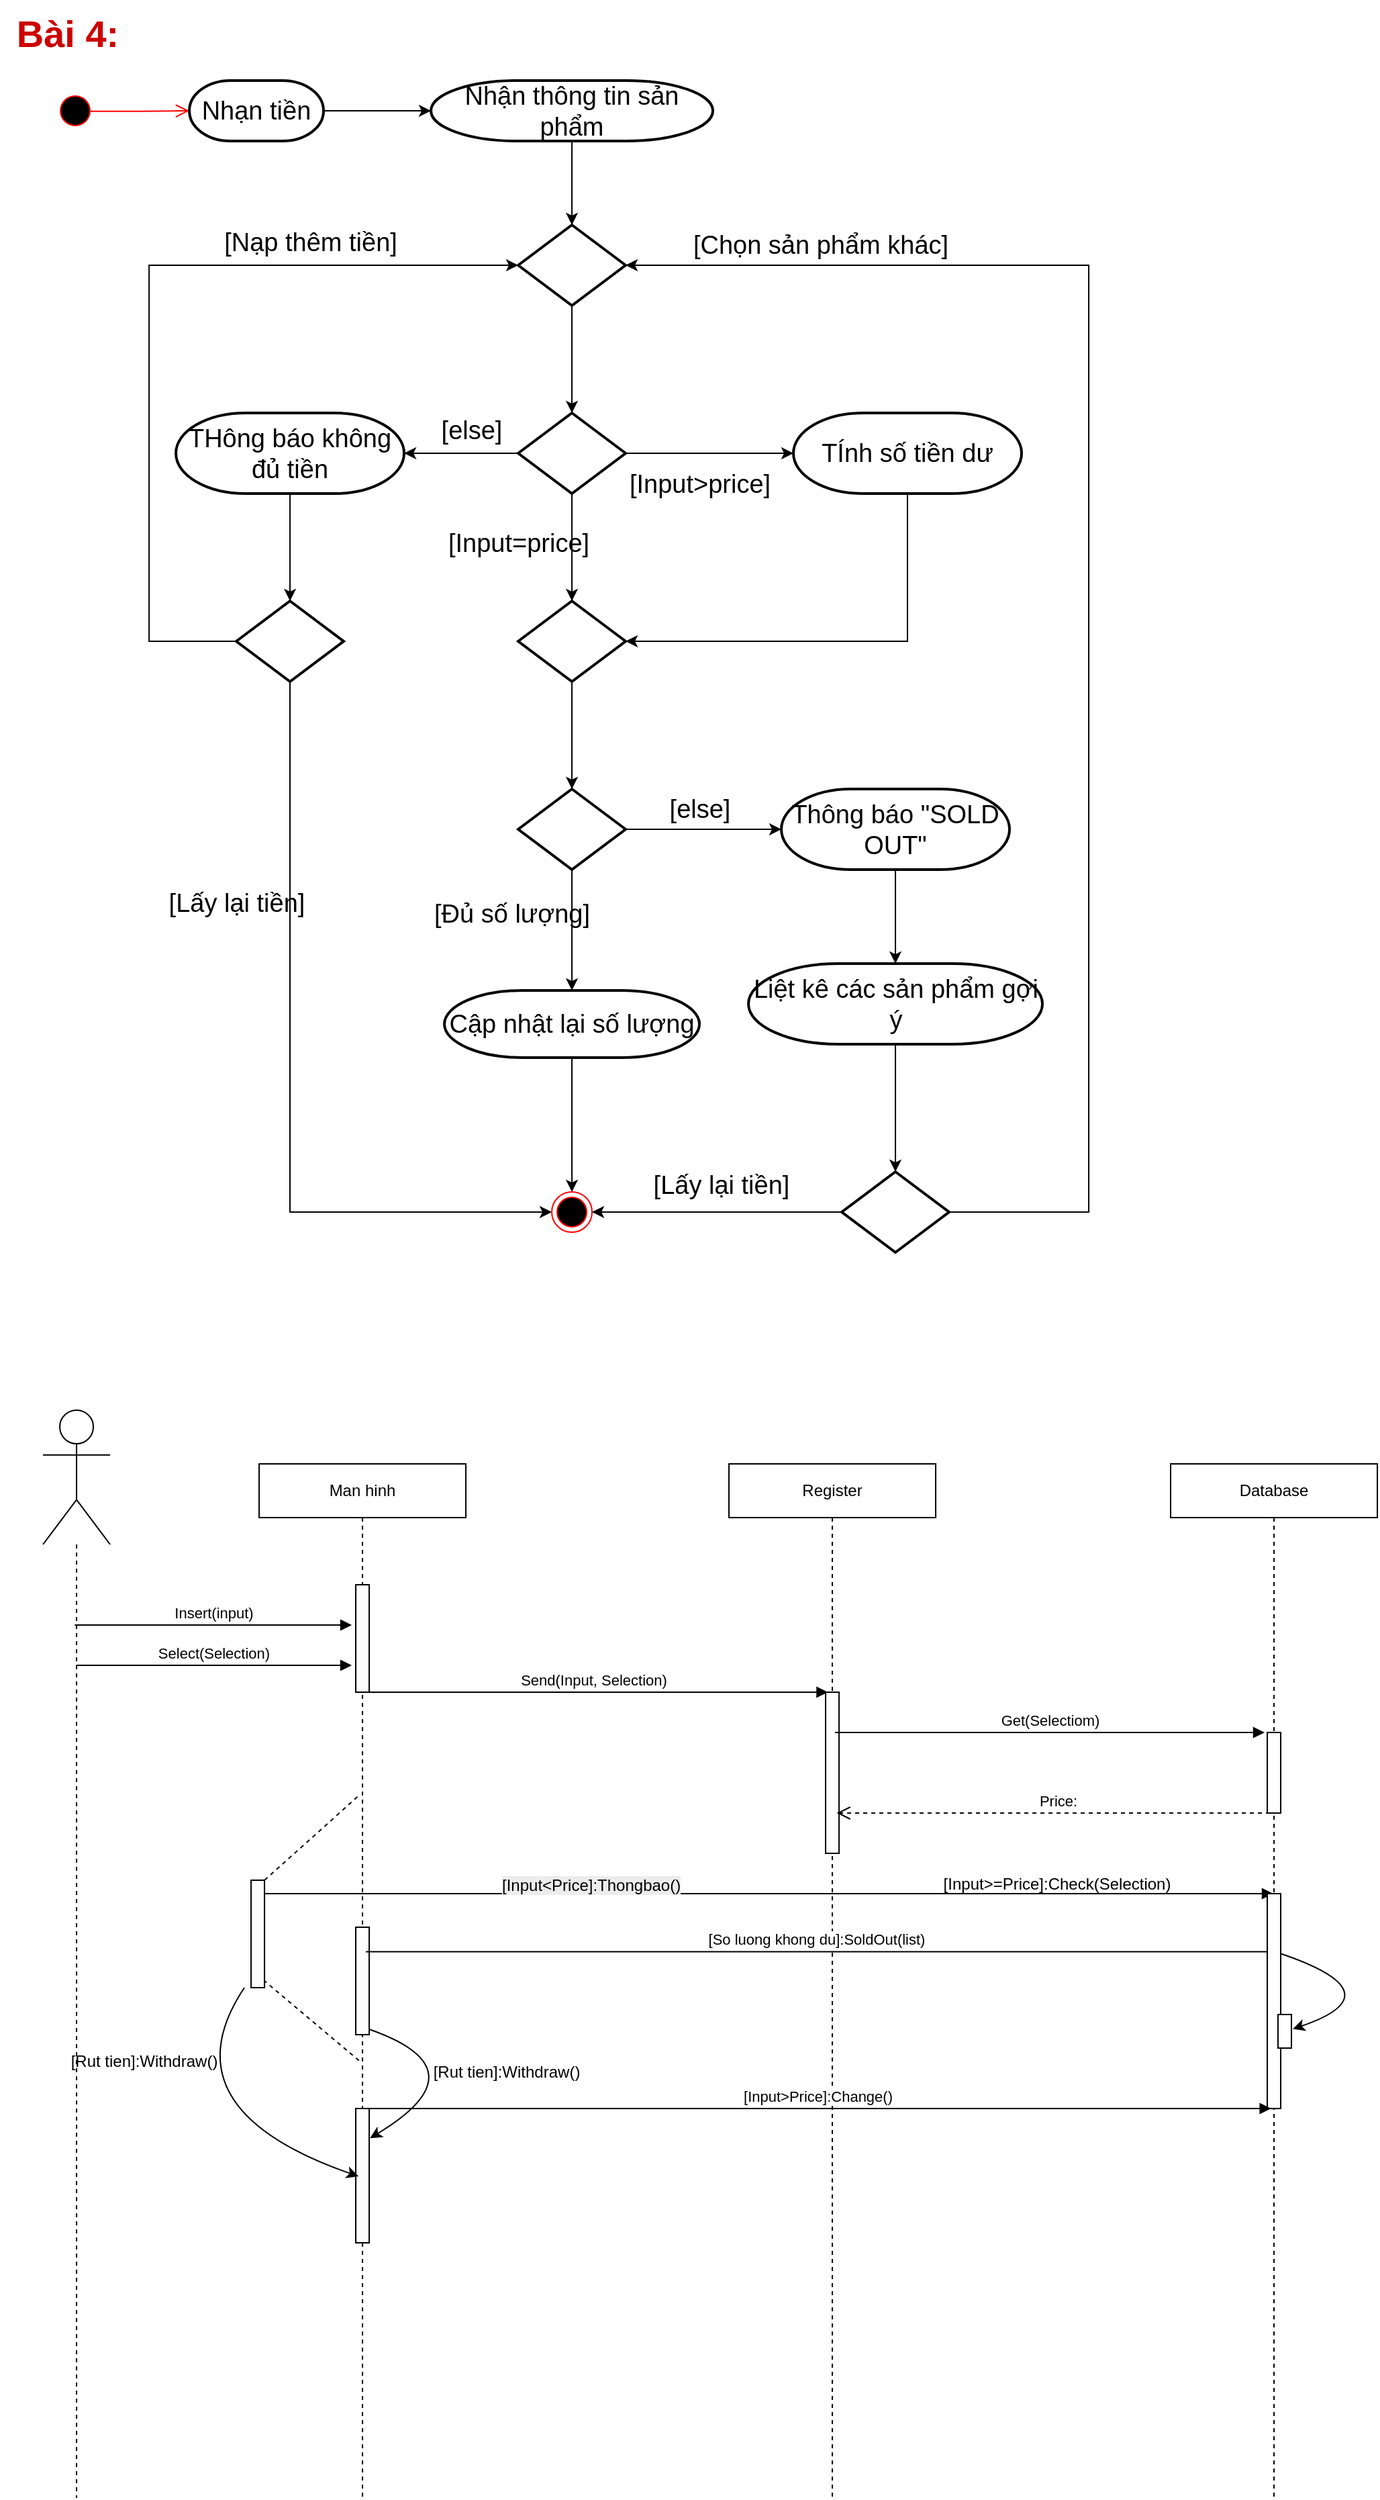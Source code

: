 <mxfile version="28.2.3">
  <diagram id="l6V5DA8_vvGLn7mXlS-g" name="BTMH-Bài 4">
    <mxGraphModel dx="902" dy="1633" grid="1" gridSize="10" guides="1" tooltips="1" connect="1" arrows="1" fold="1" page="1" pageScale="1" pageWidth="827" pageHeight="1169" math="0" shadow="0">
      <root>
        <mxCell id="0" />
        <mxCell id="1" parent="0" />
        <mxCell id="0zAoLy-4UUDyewcDd4B0-1" value="" style="curved=1;endArrow=classic;html=1;rounded=0;entryX=1.06;entryY=0.221;entryDx=0;entryDy=0;entryPerimeter=0;" parent="1" target="0zAoLy-4UUDyewcDd4B0-48" edge="1">
          <mxGeometry width="50" height="50" relative="1" as="geometry">
            <mxPoint x="482.03" y="520" as="sourcePoint" />
            <mxPoint x="493.03" y="577" as="targetPoint" />
            <Array as="points">
              <mxPoint x="482.03" y="520" />
              <mxPoint x="572.03" y="550" />
            </Array>
          </mxGeometry>
        </mxCell>
        <mxCell id="0zAoLy-4UUDyewcDd4B0-2" value="" style="ellipse;html=1;shape=startState;fillColor=#000000;strokeColor=#ff0000;fontSize=19;" parent="1" vertex="1">
          <mxGeometry x="251.03" y="-922.5" width="30" height="30" as="geometry" />
        </mxCell>
        <mxCell id="0zAoLy-4UUDyewcDd4B0-3" value="" style="edgeStyle=orthogonalEdgeStyle;html=1;verticalAlign=bottom;endArrow=open;endSize=8;strokeColor=#ff0000;rounded=0;exitX=0.881;exitY=0.513;exitDx=0;exitDy=0;exitPerimeter=0;fontSize=19;" parent="1" source="0zAoLy-4UUDyewcDd4B0-2" edge="1">
          <mxGeometry relative="1" as="geometry">
            <mxPoint x="351.03" y="-907.5" as="targetPoint" />
          </mxGeometry>
        </mxCell>
        <mxCell id="0zAoLy-4UUDyewcDd4B0-4" value="" style="edgeStyle=orthogonalEdgeStyle;rounded=0;orthogonalLoop=1;jettySize=auto;html=1;fontSize=19;" parent="1" source="0zAoLy-4UUDyewcDd4B0-5" target="0zAoLy-4UUDyewcDd4B0-7" edge="1">
          <mxGeometry relative="1" as="geometry" />
        </mxCell>
        <mxCell id="0zAoLy-4UUDyewcDd4B0-5" value="Nhạn tiền" style="strokeWidth=2;html=1;shape=mxgraph.flowchart.terminator;whiteSpace=wrap;fontSize=19;" parent="1" vertex="1">
          <mxGeometry x="351.03" y="-930" width="100" height="45" as="geometry" />
        </mxCell>
        <mxCell id="0zAoLy-4UUDyewcDd4B0-6" value="" style="edgeStyle=orthogonalEdgeStyle;rounded=0;orthogonalLoop=1;jettySize=auto;html=1;fontSize=19;" parent="1" source="0zAoLy-4UUDyewcDd4B0-7" target="0zAoLy-4UUDyewcDd4B0-9" edge="1">
          <mxGeometry relative="1" as="geometry" />
        </mxCell>
        <mxCell id="0zAoLy-4UUDyewcDd4B0-7" value="Nhận thông tin sản phẩm" style="strokeWidth=2;html=1;shape=mxgraph.flowchart.terminator;whiteSpace=wrap;fontSize=19;" parent="1" vertex="1">
          <mxGeometry x="531.03" y="-930" width="210" height="45" as="geometry" />
        </mxCell>
        <mxCell id="0zAoLy-4UUDyewcDd4B0-8" value="" style="edgeStyle=orthogonalEdgeStyle;rounded=0;orthogonalLoop=1;jettySize=auto;html=1;fontSize=19;" parent="1" source="0zAoLy-4UUDyewcDd4B0-9" target="0zAoLy-4UUDyewcDd4B0-13" edge="1">
          <mxGeometry relative="1" as="geometry" />
        </mxCell>
        <mxCell id="0zAoLy-4UUDyewcDd4B0-9" value="" style="rhombus;whiteSpace=wrap;html=1;strokeWidth=2;fontSize=19;" parent="1" vertex="1">
          <mxGeometry x="596.03" y="-822.5" width="80" height="60" as="geometry" />
        </mxCell>
        <mxCell id="0zAoLy-4UUDyewcDd4B0-10" value="" style="edgeStyle=orthogonalEdgeStyle;rounded=0;orthogonalLoop=1;jettySize=auto;html=1;fontSize=19;" parent="1" source="0zAoLy-4UUDyewcDd4B0-13" target="0zAoLy-4UUDyewcDd4B0-15" edge="1">
          <mxGeometry relative="1" as="geometry" />
        </mxCell>
        <mxCell id="0zAoLy-4UUDyewcDd4B0-11" value="" style="edgeStyle=orthogonalEdgeStyle;rounded=0;orthogonalLoop=1;jettySize=auto;html=1;fontSize=19;" parent="1" source="0zAoLy-4UUDyewcDd4B0-13" target="0zAoLy-4UUDyewcDd4B0-20" edge="1">
          <mxGeometry relative="1" as="geometry" />
        </mxCell>
        <mxCell id="0zAoLy-4UUDyewcDd4B0-12" value="" style="edgeStyle=orthogonalEdgeStyle;rounded=0;orthogonalLoop=1;jettySize=auto;html=1;fontSize=19;" parent="1" source="0zAoLy-4UUDyewcDd4B0-13" target="0zAoLy-4UUDyewcDd4B0-22" edge="1">
          <mxGeometry relative="1" as="geometry" />
        </mxCell>
        <mxCell id="0zAoLy-4UUDyewcDd4B0-13" value="" style="rhombus;whiteSpace=wrap;html=1;strokeWidth=2;fontSize=19;" parent="1" vertex="1">
          <mxGeometry x="596.03" y="-682.5" width="80" height="60" as="geometry" />
        </mxCell>
        <mxCell id="0zAoLy-4UUDyewcDd4B0-14" value="" style="edgeStyle=orthogonalEdgeStyle;rounded=0;orthogonalLoop=1;jettySize=auto;html=1;fontSize=19;" parent="1" source="0zAoLy-4UUDyewcDd4B0-15" target="0zAoLy-4UUDyewcDd4B0-18" edge="1">
          <mxGeometry relative="1" as="geometry" />
        </mxCell>
        <mxCell id="0zAoLy-4UUDyewcDd4B0-15" value="" style="rhombus;whiteSpace=wrap;html=1;strokeWidth=2;fontSize=19;" parent="1" vertex="1">
          <mxGeometry x="596.03" y="-542.5" width="80" height="60" as="geometry" />
        </mxCell>
        <mxCell id="0zAoLy-4UUDyewcDd4B0-16" value="" style="edgeStyle=orthogonalEdgeStyle;rounded=0;orthogonalLoop=1;jettySize=auto;html=1;fontSize=19;" parent="1" source="0zAoLy-4UUDyewcDd4B0-18" target="0zAoLy-4UUDyewcDd4B0-27" edge="1">
          <mxGeometry relative="1" as="geometry" />
        </mxCell>
        <mxCell id="0zAoLy-4UUDyewcDd4B0-17" value="" style="edgeStyle=orthogonalEdgeStyle;rounded=0;orthogonalLoop=1;jettySize=auto;html=1;fontSize=19;" parent="1" source="0zAoLy-4UUDyewcDd4B0-18" target="0zAoLy-4UUDyewcDd4B0-30" edge="1">
          <mxGeometry relative="1" as="geometry" />
        </mxCell>
        <mxCell id="0zAoLy-4UUDyewcDd4B0-18" value="" style="rhombus;whiteSpace=wrap;html=1;strokeWidth=2;fontSize=19;" parent="1" vertex="1">
          <mxGeometry x="596.03" y="-402.5" width="80" height="60" as="geometry" />
        </mxCell>
        <mxCell id="0zAoLy-4UUDyewcDd4B0-19" value="" style="edgeStyle=orthogonalEdgeStyle;rounded=0;orthogonalLoop=1;jettySize=auto;html=1;entryX=1;entryY=0.5;entryDx=0;entryDy=0;fontSize=19;" parent="1" source="0zAoLy-4UUDyewcDd4B0-20" target="0zAoLy-4UUDyewcDd4B0-15" edge="1">
          <mxGeometry relative="1" as="geometry">
            <mxPoint x="886.03" y="-542.5" as="targetPoint" />
            <Array as="points">
              <mxPoint x="886.03" y="-512.5" />
            </Array>
          </mxGeometry>
        </mxCell>
        <mxCell id="0zAoLy-4UUDyewcDd4B0-20" value="TÍnh số tiền dư" style="strokeWidth=2;html=1;shape=mxgraph.flowchart.terminator;whiteSpace=wrap;fontSize=19;" parent="1" vertex="1">
          <mxGeometry x="801.03" y="-682.5" width="170" height="60" as="geometry" />
        </mxCell>
        <mxCell id="0zAoLy-4UUDyewcDd4B0-21" value="" style="edgeStyle=orthogonalEdgeStyle;rounded=0;orthogonalLoop=1;jettySize=auto;html=1;fontSize=19;" parent="1" source="0zAoLy-4UUDyewcDd4B0-22" target="0zAoLy-4UUDyewcDd4B0-25" edge="1">
          <mxGeometry relative="1" as="geometry" />
        </mxCell>
        <mxCell id="0zAoLy-4UUDyewcDd4B0-22" value="THông báo không đủ tiền" style="strokeWidth=2;html=1;shape=mxgraph.flowchart.terminator;whiteSpace=wrap;fontSize=19;" parent="1" vertex="1">
          <mxGeometry x="341.03" y="-682.5" width="170" height="60" as="geometry" />
        </mxCell>
        <mxCell id="0zAoLy-4UUDyewcDd4B0-23" value="" style="edgeStyle=orthogonalEdgeStyle;rounded=0;orthogonalLoop=1;jettySize=auto;html=1;entryX=0;entryY=0.5;entryDx=0;entryDy=0;fontSize=19;" parent="1" source="0zAoLy-4UUDyewcDd4B0-25" target="0zAoLy-4UUDyewcDd4B0-28" edge="1">
          <mxGeometry relative="1" as="geometry">
            <mxPoint x="426.03" y="-402.5" as="targetPoint" />
            <Array as="points">
              <mxPoint x="426.03" y="-87.5" />
            </Array>
          </mxGeometry>
        </mxCell>
        <mxCell id="0zAoLy-4UUDyewcDd4B0-24" value="" style="edgeStyle=orthogonalEdgeStyle;rounded=0;orthogonalLoop=1;jettySize=auto;html=1;entryX=0;entryY=0.5;entryDx=0;entryDy=0;fontSize=19;" parent="1" source="0zAoLy-4UUDyewcDd4B0-25" target="0zAoLy-4UUDyewcDd4B0-9" edge="1">
          <mxGeometry relative="1" as="geometry">
            <mxPoint x="306.03" y="-512.5" as="targetPoint" />
            <Array as="points">
              <mxPoint x="321.03" y="-512.5" />
              <mxPoint x="321.03" y="-792.5" />
            </Array>
          </mxGeometry>
        </mxCell>
        <mxCell id="0zAoLy-4UUDyewcDd4B0-25" value="" style="rhombus;whiteSpace=wrap;html=1;strokeWidth=2;fontSize=19;" parent="1" vertex="1">
          <mxGeometry x="386.03" y="-542.5" width="80" height="60" as="geometry" />
        </mxCell>
        <mxCell id="0zAoLy-4UUDyewcDd4B0-26" value="" style="edgeStyle=orthogonalEdgeStyle;rounded=0;orthogonalLoop=1;jettySize=auto;html=1;entryX=0.5;entryY=0;entryDx=0;entryDy=0;fontSize=19;" parent="1" source="0zAoLy-4UUDyewcDd4B0-27" target="0zAoLy-4UUDyewcDd4B0-28" edge="1">
          <mxGeometry relative="1" as="geometry">
            <mxPoint x="636.03" y="-97.5" as="targetPoint" />
          </mxGeometry>
        </mxCell>
        <mxCell id="0zAoLy-4UUDyewcDd4B0-27" value="Cập nhật lại số lượng" style="strokeWidth=2;html=1;shape=mxgraph.flowchart.terminator;whiteSpace=wrap;fontSize=19;" parent="1" vertex="1">
          <mxGeometry x="541.03" y="-252.5" width="190" height="50" as="geometry" />
        </mxCell>
        <mxCell id="0zAoLy-4UUDyewcDd4B0-28" value="" style="ellipse;html=1;shape=endState;fillColor=#000000;strokeColor=#ff0000;fontSize=19;" parent="1" vertex="1">
          <mxGeometry x="621.03" y="-102.5" width="30" height="30" as="geometry" />
        </mxCell>
        <mxCell id="0zAoLy-4UUDyewcDd4B0-29" value="" style="edgeStyle=orthogonalEdgeStyle;rounded=0;orthogonalLoop=1;jettySize=auto;html=1;fontSize=19;" parent="1" source="0zAoLy-4UUDyewcDd4B0-30" target="0zAoLy-4UUDyewcDd4B0-32" edge="1">
          <mxGeometry relative="1" as="geometry" />
        </mxCell>
        <mxCell id="0zAoLy-4UUDyewcDd4B0-30" value="Thông báo &quot;SOLD OUT&quot;" style="strokeWidth=2;html=1;shape=mxgraph.flowchart.terminator;whiteSpace=wrap;fontSize=19;" parent="1" vertex="1">
          <mxGeometry x="792.03" y="-402.5" width="170" height="60" as="geometry" />
        </mxCell>
        <mxCell id="0zAoLy-4UUDyewcDd4B0-31" value="" style="edgeStyle=orthogonalEdgeStyle;rounded=0;orthogonalLoop=1;jettySize=auto;html=1;fontSize=19;" parent="1" source="0zAoLy-4UUDyewcDd4B0-32" target="0zAoLy-4UUDyewcDd4B0-35" edge="1">
          <mxGeometry relative="1" as="geometry" />
        </mxCell>
        <mxCell id="0zAoLy-4UUDyewcDd4B0-32" value="Liệt kê các sản phẩm gợi ý" style="strokeWidth=2;html=1;shape=mxgraph.flowchart.terminator;whiteSpace=wrap;fontSize=19;" parent="1" vertex="1">
          <mxGeometry x="767.53" y="-272.5" width="219" height="60" as="geometry" />
        </mxCell>
        <mxCell id="0zAoLy-4UUDyewcDd4B0-33" value="" style="edgeStyle=orthogonalEdgeStyle;rounded=0;orthogonalLoop=1;jettySize=auto;html=1;entryX=1;entryY=0.5;entryDx=0;entryDy=0;fontSize=19;" parent="1" source="0zAoLy-4UUDyewcDd4B0-35" target="0zAoLy-4UUDyewcDd4B0-28" edge="1">
          <mxGeometry relative="1" as="geometry">
            <mxPoint x="717.03" y="-87.5" as="targetPoint" />
          </mxGeometry>
        </mxCell>
        <mxCell id="0zAoLy-4UUDyewcDd4B0-34" value="" style="edgeStyle=orthogonalEdgeStyle;rounded=0;orthogonalLoop=1;jettySize=auto;html=1;entryX=1;entryY=0.5;entryDx=0;entryDy=0;fontSize=19;" parent="1" source="0zAoLy-4UUDyewcDd4B0-35" target="0zAoLy-4UUDyewcDd4B0-9" edge="1">
          <mxGeometry relative="1" as="geometry">
            <mxPoint x="997.03" y="-87.5" as="targetPoint" />
            <Array as="points">
              <mxPoint x="1021.03" y="-87.5" />
              <mxPoint x="1021.03" y="-792.5" />
            </Array>
          </mxGeometry>
        </mxCell>
        <mxCell id="0zAoLy-4UUDyewcDd4B0-35" value="" style="rhombus;whiteSpace=wrap;html=1;strokeWidth=2;fontSize=19;" parent="1" vertex="1">
          <mxGeometry x="837.03" y="-117.5" width="80" height="60" as="geometry" />
        </mxCell>
        <mxCell id="0zAoLy-4UUDyewcDd4B0-36" value="[Nạp thêm tiền]" style="text;html=1;align=center;verticalAlign=middle;resizable=0;points=[];autosize=1;strokeColor=none;fillColor=none;fontSize=19;" parent="1" vertex="1">
          <mxGeometry x="366.03" y="-829.5" width="150" height="40" as="geometry" />
        </mxCell>
        <mxCell id="0zAoLy-4UUDyewcDd4B0-37" value="[Chọn sản phẩm khác]" style="text;html=1;align=center;verticalAlign=middle;resizable=0;points=[];autosize=1;strokeColor=none;fillColor=none;fontSize=19;" parent="1" vertex="1">
          <mxGeometry x="716.03" y="-827.5" width="210" height="40" as="geometry" />
        </mxCell>
        <mxCell id="0zAoLy-4UUDyewcDd4B0-38" value="[else]" style="text;html=1;align=center;verticalAlign=middle;resizable=0;points=[];autosize=1;strokeColor=none;fillColor=none;fontSize=19;" parent="1" vertex="1">
          <mxGeometry x="526.03" y="-689.5" width="70" height="40" as="geometry" />
        </mxCell>
        <mxCell id="0zAoLy-4UUDyewcDd4B0-39" value="[Input&amp;gt;price]" style="text;html=1;align=center;verticalAlign=middle;resizable=0;points=[];autosize=1;strokeColor=none;fillColor=none;fontSize=19;" parent="1" vertex="1">
          <mxGeometry x="666.03" y="-649.5" width="130" height="40" as="geometry" />
        </mxCell>
        <mxCell id="0zAoLy-4UUDyewcDd4B0-40" value="[Input=price]" style="text;html=1;align=center;verticalAlign=middle;resizable=0;points=[];autosize=1;strokeColor=none;fillColor=none;fontSize=19;" parent="1" vertex="1">
          <mxGeometry x="531.03" y="-605" width="130" height="40" as="geometry" />
        </mxCell>
        <mxCell id="0zAoLy-4UUDyewcDd4B0-41" value="[Lấy lại tiền]" style="text;html=1;align=center;verticalAlign=middle;resizable=0;points=[];autosize=1;strokeColor=none;fillColor=none;fontSize=19;" parent="1" vertex="1">
          <mxGeometry x="326.03" y="-337.5" width="120" height="40" as="geometry" />
        </mxCell>
        <mxCell id="0zAoLy-4UUDyewcDd4B0-42" value="[Lấy lại tiền]" style="text;html=1;align=center;verticalAlign=middle;resizable=0;points=[];autosize=1;strokeColor=none;fillColor=none;fontSize=19;" parent="1" vertex="1">
          <mxGeometry x="687.03" y="-127.5" width="120" height="40" as="geometry" />
        </mxCell>
        <mxCell id="0zAoLy-4UUDyewcDd4B0-43" value="[else]" style="text;html=1;align=center;verticalAlign=middle;resizable=0;points=[];autosize=1;strokeColor=none;fillColor=none;fontSize=19;" parent="1" vertex="1">
          <mxGeometry x="696.03" y="-407.5" width="70" height="40" as="geometry" />
        </mxCell>
        <mxCell id="0zAoLy-4UUDyewcDd4B0-44" value="[Đủ số lượng]" style="text;html=1;align=center;verticalAlign=middle;resizable=0;points=[];autosize=1;strokeColor=none;fillColor=none;fontSize=19;" parent="1" vertex="1">
          <mxGeometry x="521.03" y="-329.5" width="140" height="40" as="geometry" />
        </mxCell>
        <mxCell id="0zAoLy-4UUDyewcDd4B0-45" value="" style="shape=umlLifeline;perimeter=lifelinePerimeter;whiteSpace=wrap;html=1;container=1;dropTarget=0;collapsible=0;recursiveResize=0;outlineConnect=0;portConstraint=eastwest;newEdgeStyle={&quot;curved&quot;:0,&quot;rounded&quot;:0};participant=umlActor;size=100;" parent="1" vertex="1">
          <mxGeometry x="242.03" y="60" width="50" height="810" as="geometry" />
        </mxCell>
        <mxCell id="0zAoLy-4UUDyewcDd4B0-46" value="Man hinh" style="shape=umlLifeline;perimeter=lifelinePerimeter;whiteSpace=wrap;html=1;container=1;dropTarget=0;collapsible=0;recursiveResize=0;outlineConnect=0;portConstraint=eastwest;newEdgeStyle={&quot;curved&quot;:0,&quot;rounded&quot;:0};" parent="1" vertex="1">
          <mxGeometry x="403.03" y="100" width="154" height="770" as="geometry" />
        </mxCell>
        <mxCell id="0zAoLy-4UUDyewcDd4B0-47" value="" style="html=1;points=[[0,0,0,0,5],[0,1,0,0,-5],[1,0,0,0,5],[1,1,0,0,-5]];perimeter=orthogonalPerimeter;outlineConnect=0;targetShapes=umlLifeline;portConstraint=eastwest;newEdgeStyle={&quot;curved&quot;:0,&quot;rounded&quot;:0};" parent="0zAoLy-4UUDyewcDd4B0-46" vertex="1">
          <mxGeometry x="72" y="90" width="10" height="80" as="geometry" />
        </mxCell>
        <mxCell id="0zAoLy-4UUDyewcDd4B0-48" value="" style="html=1;points=[[0,0,0,0,5],[0,1,0,0,-5],[1,0,0,0,5],[1,1,0,0,-5]];perimeter=orthogonalPerimeter;outlineConnect=0;targetShapes=umlLifeline;portConstraint=eastwest;newEdgeStyle={&quot;curved&quot;:0,&quot;rounded&quot;:0};" parent="0zAoLy-4UUDyewcDd4B0-46" vertex="1">
          <mxGeometry x="72" y="480" width="10" height="100" as="geometry" />
        </mxCell>
        <mxCell id="0zAoLy-4UUDyewcDd4B0-49" value="" style="html=1;points=[[0,0,0,0,5],[0,1,0,0,-5],[1,0,0,0,5],[1,1,0,0,-5]];perimeter=orthogonalPerimeter;outlineConnect=0;targetShapes=umlLifeline;portConstraint=eastwest;newEdgeStyle={&quot;curved&quot;:0,&quot;rounded&quot;:0};" parent="0zAoLy-4UUDyewcDd4B0-46" vertex="1">
          <mxGeometry x="72" y="345" width="10" height="80" as="geometry" />
        </mxCell>
        <mxCell id="0zAoLy-4UUDyewcDd4B0-50" value="Register" style="shape=umlLifeline;perimeter=lifelinePerimeter;whiteSpace=wrap;html=1;container=1;dropTarget=0;collapsible=0;recursiveResize=0;outlineConnect=0;portConstraint=eastwest;newEdgeStyle={&quot;curved&quot;:0,&quot;rounded&quot;:0};" parent="1" vertex="1">
          <mxGeometry x="753.03" y="100" width="154" height="770" as="geometry" />
        </mxCell>
        <mxCell id="0zAoLy-4UUDyewcDd4B0-51" value="" style="html=1;points=[[0,0,0,0,5],[0,1,0,0,-5],[1,0,0,0,5],[1,1,0,0,-5]];perimeter=orthogonalPerimeter;outlineConnect=0;targetShapes=umlLifeline;portConstraint=eastwest;newEdgeStyle={&quot;curved&quot;:0,&quot;rounded&quot;:0};" parent="0zAoLy-4UUDyewcDd4B0-50" vertex="1">
          <mxGeometry x="72" y="170" width="10" height="120" as="geometry" />
        </mxCell>
        <mxCell id="0zAoLy-4UUDyewcDd4B0-52" value="" style="html=1;points=[[0,0,0,0,5],[0,1,0,0,-5],[1,0,0,0,5],[1,1,0,0,-5]];perimeter=orthogonalPerimeter;outlineConnect=0;targetShapes=umlLifeline;portConstraint=eastwest;newEdgeStyle={&quot;curved&quot;:0,&quot;rounded&quot;:0};" parent="1" vertex="1">
          <mxGeometry x="397.03" y="410" width="10" height="80" as="geometry" />
        </mxCell>
        <mxCell id="0zAoLy-4UUDyewcDd4B0-53" value="Insert(input)" style="html=1;verticalAlign=bottom;endArrow=block;curved=0;rounded=0;" parent="1" edge="1">
          <mxGeometry width="80" relative="1" as="geometry">
            <mxPoint x="265.712" y="220" as="sourcePoint" />
            <mxPoint x="472.03" y="220" as="targetPoint" />
          </mxGeometry>
        </mxCell>
        <mxCell id="0zAoLy-4UUDyewcDd4B0-54" value="Select(Selection)" style="html=1;verticalAlign=bottom;endArrow=block;curved=0;rounded=0;" parent="1" edge="1">
          <mxGeometry width="80" relative="1" as="geometry">
            <mxPoint x="266.885" y="250" as="sourcePoint" />
            <mxPoint x="472.03" y="250" as="targetPoint" />
          </mxGeometry>
        </mxCell>
        <mxCell id="0zAoLy-4UUDyewcDd4B0-55" value="Send(Input, Selection)" style="html=1;verticalAlign=bottom;endArrow=block;curved=0;rounded=0;" parent="1" edge="1">
          <mxGeometry width="80" relative="1" as="geometry">
            <mxPoint x="477.026" y="270" as="sourcePoint" />
            <mxPoint x="826.74" y="270" as="targetPoint" />
          </mxGeometry>
        </mxCell>
        <mxCell id="0zAoLy-4UUDyewcDd4B0-56" value="Price:" style="html=1;verticalAlign=bottom;endArrow=open;dashed=1;endSize=8;curved=0;rounded=0;" parent="1" edge="1">
          <mxGeometry relative="1" as="geometry">
            <mxPoint x="1162.03" y="360" as="sourcePoint" />
            <mxPoint x="833.289" y="360" as="targetPoint" />
          </mxGeometry>
        </mxCell>
        <mxCell id="0zAoLy-4UUDyewcDd4B0-57" value="Get(Selectiom)" style="html=1;verticalAlign=bottom;endArrow=block;curved=0;rounded=0;" parent="1" edge="1">
          <mxGeometry width="80" relative="1" as="geometry">
            <mxPoint x="832.03" y="300" as="sourcePoint" />
            <mxPoint x="1152.03" y="300.0" as="targetPoint" />
            <mxPoint as="offset" />
          </mxGeometry>
        </mxCell>
        <mxCell id="0zAoLy-4UUDyewcDd4B0-58" value="" style="html=1;verticalAlign=bottom;endArrow=block;curved=0;rounded=0;" parent="1" source="0zAoLy-4UUDyewcDd4B0-52" edge="1">
          <mxGeometry width="80" relative="1" as="geometry">
            <mxPoint x="722.03" y="414.084" as="sourcePoint" />
            <mxPoint x="1158.53" y="420" as="targetPoint" />
          </mxGeometry>
        </mxCell>
        <mxCell id="0zAoLy-4UUDyewcDd4B0-59" value="[So luong khong du]:SoldOut(list)" style="html=1;verticalAlign=bottom;endArrow=none;curved=0;rounded=0;endFill=0;" parent="1" target="0zAoLy-4UUDyewcDd4B0-63" edge="1">
          <mxGeometry width="80" relative="1" as="geometry">
            <mxPoint x="482.492" y="463.23" as="sourcePoint" />
            <mxPoint x="1152.03" y="463" as="targetPoint" />
          </mxGeometry>
        </mxCell>
        <mxCell id="0zAoLy-4UUDyewcDd4B0-60" value="" style="curved=1;endArrow=classic;html=1;rounded=0;entryX=1.1;entryY=0.432;entryDx=0;entryDy=0;entryPerimeter=0;" parent="1" target="0zAoLy-4UUDyewcDd4B0-64" edge="1">
          <mxGeometry width="50" height="50" relative="1" as="geometry">
            <mxPoint x="1162.03" y="464" as="sourcePoint" />
            <mxPoint x="1172.03" y="544" as="targetPoint" />
            <Array as="points">
              <mxPoint x="1162.03" y="464" />
              <mxPoint x="1252.03" y="494" />
            </Array>
          </mxGeometry>
        </mxCell>
        <mxCell id="0zAoLy-4UUDyewcDd4B0-61" value="Database" style="shape=umlLifeline;perimeter=lifelinePerimeter;whiteSpace=wrap;html=1;container=1;dropTarget=0;collapsible=0;recursiveResize=0;outlineConnect=0;portConstraint=eastwest;newEdgeStyle={&quot;curved&quot;:0,&quot;rounded&quot;:0};" parent="1" vertex="1">
          <mxGeometry x="1082.03" y="100" width="154" height="770" as="geometry" />
        </mxCell>
        <mxCell id="0zAoLy-4UUDyewcDd4B0-62" value="" style="html=1;points=[[0,0,0,0,5],[0,1,0,0,-5],[1,0,0,0,5],[1,1,0,0,-5]];perimeter=orthogonalPerimeter;outlineConnect=0;targetShapes=umlLifeline;portConstraint=eastwest;newEdgeStyle={&quot;curved&quot;:0,&quot;rounded&quot;:0};" parent="0zAoLy-4UUDyewcDd4B0-61" vertex="1">
          <mxGeometry x="72" y="200" width="10" height="60" as="geometry" />
        </mxCell>
        <mxCell id="0zAoLy-4UUDyewcDd4B0-63" value="" style="html=1;points=[[0,0,0,0,5],[0,1,0,0,-5],[1,0,0,0,5],[1,1,0,0,-5]];perimeter=orthogonalPerimeter;outlineConnect=0;targetShapes=umlLifeline;portConstraint=eastwest;newEdgeStyle={&quot;curved&quot;:0,&quot;rounded&quot;:0};" parent="0zAoLy-4UUDyewcDd4B0-61" vertex="1">
          <mxGeometry x="72" y="320" width="10" height="160" as="geometry" />
        </mxCell>
        <mxCell id="0zAoLy-4UUDyewcDd4B0-64" value="" style="html=1;points=[[0,0,0,0,5],[0,1,0,0,-5],[1,0,0,0,5],[1,1,0,0,-5]];perimeter=orthogonalPerimeter;outlineConnect=0;targetShapes=umlLifeline;portConstraint=eastwest;newEdgeStyle={&quot;curved&quot;:0,&quot;rounded&quot;:0};" parent="0zAoLy-4UUDyewcDd4B0-61" vertex="1">
          <mxGeometry x="80" y="410" width="10" height="25" as="geometry" />
        </mxCell>
        <mxCell id="0zAoLy-4UUDyewcDd4B0-65" value="[Input&amp;gt;Price]:Change()" style="html=1;verticalAlign=bottom;endArrow=block;curved=0;rounded=0;" parent="1" source="0zAoLy-4UUDyewcDd4B0-46" edge="1">
          <mxGeometry width="80" relative="1" as="geometry">
            <mxPoint x="1067.53" y="609.7" as="sourcePoint" />
            <mxPoint x="1156.85" y="580" as="targetPoint" />
          </mxGeometry>
        </mxCell>
        <mxCell id="0zAoLy-4UUDyewcDd4B0-66" value="" style="endArrow=none;dashed=1;html=1;rounded=0;entryX=0.481;entryY=0.321;entryDx=0;entryDy=0;entryPerimeter=0;" parent="1" target="0zAoLy-4UUDyewcDd4B0-46" edge="1">
          <mxGeometry width="50" height="50" relative="1" as="geometry">
            <mxPoint x="407.03" y="410" as="sourcePoint" />
            <mxPoint x="462.03" y="370" as="targetPoint" />
          </mxGeometry>
        </mxCell>
        <mxCell id="0zAoLy-4UUDyewcDd4B0-67" value="" style="endArrow=none;dashed=1;html=1;rounded=0;entryX=1;entryY=1;entryDx=0;entryDy=-5;entryPerimeter=0;exitX=0.483;exitY=0.577;exitDx=0;exitDy=0;exitPerimeter=0;" parent="1" source="0zAoLy-4UUDyewcDd4B0-46" target="0zAoLy-4UUDyewcDd4B0-52" edge="1">
          <mxGeometry width="50" height="50" relative="1" as="geometry">
            <mxPoint x="402.03" y="590" as="sourcePoint" />
            <mxPoint x="452.03" y="540" as="targetPoint" />
          </mxGeometry>
        </mxCell>
        <mxCell id="0zAoLy-4UUDyewcDd4B0-68" value="" style="curved=1;endArrow=classic;html=1;rounded=0;entryX=0.481;entryY=0.689;entryDx=0;entryDy=0;entryPerimeter=0;" parent="1" target="0zAoLy-4UUDyewcDd4B0-46" edge="1">
          <mxGeometry width="50" height="50" relative="1" as="geometry">
            <mxPoint x="392.03" y="490" as="sourcePoint" />
            <mxPoint x="352.03" y="630" as="targetPoint" />
            <Array as="points">
              <mxPoint x="332.03" y="580" />
            </Array>
          </mxGeometry>
        </mxCell>
        <mxCell id="0zAoLy-4UUDyewcDd4B0-69" value="[Input&amp;gt;=Price]:Check(Selection)" style="text;html=1;align=center;verticalAlign=middle;resizable=0;points=[];autosize=1;strokeColor=none;fillColor=none;" parent="1" vertex="1">
          <mxGeometry x="902.03" y="398" width="190" height="30" as="geometry" />
        </mxCell>
        <mxCell id="0zAoLy-4UUDyewcDd4B0-70" value="[Rut tien]:Withdraw()" style="text;html=1;align=center;verticalAlign=middle;resizable=0;points=[];autosize=1;strokeColor=none;fillColor=none;" parent="1" vertex="1">
          <mxGeometry x="522.03" y="538" width="130" height="30" as="geometry" />
        </mxCell>
        <mxCell id="0zAoLy-4UUDyewcDd4B0-71" value="[Rut tien]:Withdraw()" style="text;html=1;align=center;verticalAlign=middle;resizable=0;points=[];autosize=1;strokeColor=none;fillColor=none;" parent="1" vertex="1">
          <mxGeometry x="252.03" y="530" width="130" height="30" as="geometry" />
        </mxCell>
        <mxCell id="0zAoLy-4UUDyewcDd4B0-72" value="&lt;span style=&quot;color: rgb(0, 0, 0); font-family: Helvetica; font-size: 12px; font-style: normal; font-variant-ligatures: normal; font-variant-caps: normal; font-weight: 400; letter-spacing: normal; orphans: 2; text-align: center; text-indent: 0px; text-transform: none; widows: 2; word-spacing: 0px; -webkit-text-stroke-width: 0px; white-space: nowrap; background-color: rgb(236, 236, 236); text-decoration-thickness: initial; text-decoration-style: initial; text-decoration-color: initial; display: inline !important; float: none;&quot;&gt;[Input&amp;lt;Price]:Thongbao()&lt;/span&gt;" style="text;whiteSpace=wrap;html=1;" parent="1" vertex="1">
          <mxGeometry x="582.03" y="400" width="170" height="40" as="geometry" />
        </mxCell>
        <mxCell id="0zAoLy-4UUDyewcDd4B0-73" value="Bài 4:" style="text;html=1;align=center;verticalAlign=middle;resizable=0;points=[];autosize=1;strokeColor=none;fillColor=none;fontFamily=Helvetica;fontSize=28;fontColor=#CC0000;labelBackgroundColor=default;fontStyle=1" parent="1" vertex="1">
          <mxGeometry x="210" y="-990" width="100" height="50" as="geometry" />
        </mxCell>
      </root>
    </mxGraphModel>
  </diagram>
</mxfile>
